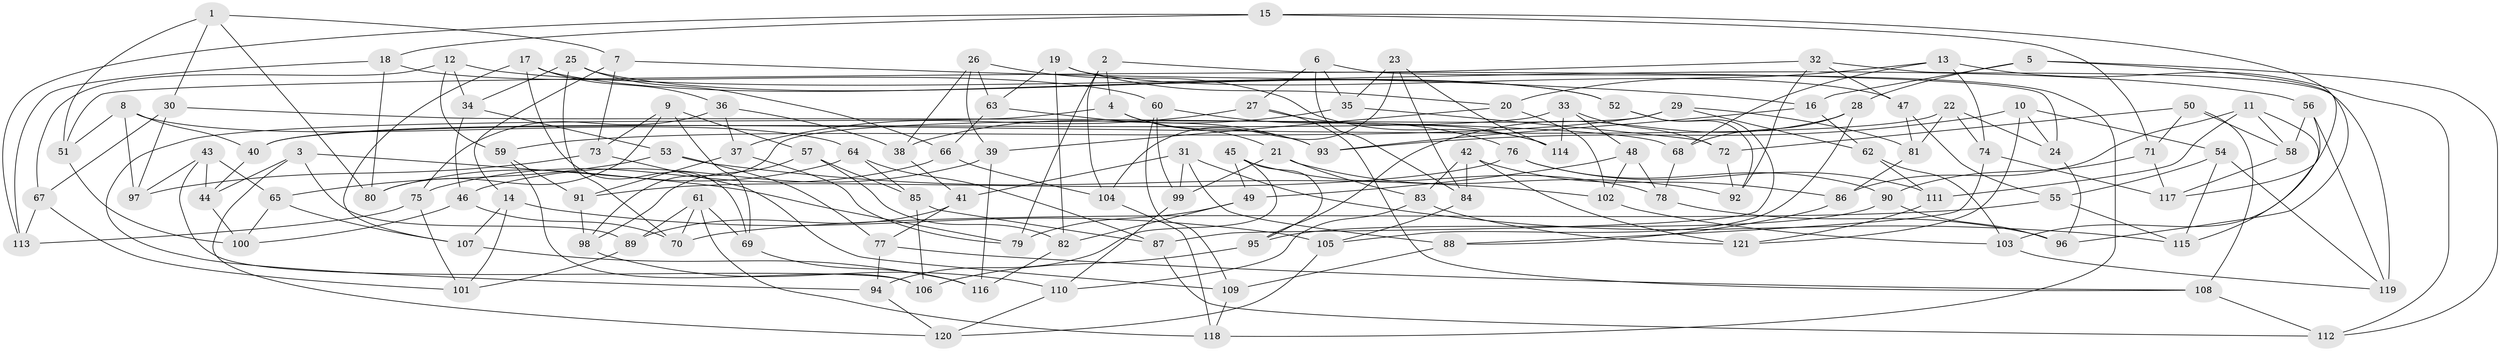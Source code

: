 // coarse degree distribution, {4: 0.5411764705882353, 3: 0.047058823529411764, 6: 0.24705882352941178, 5: 0.16470588235294117}
// Generated by graph-tools (version 1.1) at 2025/38/03/04/25 23:38:15]
// undirected, 121 vertices, 242 edges
graph export_dot {
  node [color=gray90,style=filled];
  1;
  2;
  3;
  4;
  5;
  6;
  7;
  8;
  9;
  10;
  11;
  12;
  13;
  14;
  15;
  16;
  17;
  18;
  19;
  20;
  21;
  22;
  23;
  24;
  25;
  26;
  27;
  28;
  29;
  30;
  31;
  32;
  33;
  34;
  35;
  36;
  37;
  38;
  39;
  40;
  41;
  42;
  43;
  44;
  45;
  46;
  47;
  48;
  49;
  50;
  51;
  52;
  53;
  54;
  55;
  56;
  57;
  58;
  59;
  60;
  61;
  62;
  63;
  64;
  65;
  66;
  67;
  68;
  69;
  70;
  71;
  72;
  73;
  74;
  75;
  76;
  77;
  78;
  79;
  80;
  81;
  82;
  83;
  84;
  85;
  86;
  87;
  88;
  89;
  90;
  91;
  92;
  93;
  94;
  95;
  96;
  97;
  98;
  99;
  100;
  101;
  102;
  103;
  104;
  105;
  106;
  107;
  108;
  109;
  110;
  111;
  112;
  113;
  114;
  115;
  116;
  117;
  118;
  119;
  120;
  121;
  1 -- 30;
  1 -- 7;
  1 -- 51;
  1 -- 80;
  2 -- 4;
  2 -- 104;
  2 -- 24;
  2 -- 79;
  3 -- 79;
  3 -- 44;
  3 -- 89;
  3 -- 120;
  4 -- 21;
  4 -- 94;
  4 -- 93;
  5 -- 112;
  5 -- 16;
  5 -- 96;
  5 -- 28;
  6 -- 27;
  6 -- 84;
  6 -- 35;
  6 -- 118;
  7 -- 73;
  7 -- 14;
  7 -- 16;
  8 -- 64;
  8 -- 97;
  8 -- 40;
  8 -- 51;
  9 -- 73;
  9 -- 69;
  9 -- 57;
  9 -- 80;
  10 -- 93;
  10 -- 121;
  10 -- 54;
  10 -- 24;
  11 -- 111;
  11 -- 58;
  11 -- 86;
  11 -- 115;
  12 -- 59;
  12 -- 67;
  12 -- 34;
  12 -- 56;
  13 -- 112;
  13 -- 68;
  13 -- 20;
  13 -- 74;
  14 -- 101;
  14 -- 107;
  14 -- 105;
  15 -- 113;
  15 -- 18;
  15 -- 71;
  15 -- 117;
  16 -- 93;
  16 -- 62;
  17 -- 36;
  17 -- 107;
  17 -- 52;
  17 -- 69;
  18 -- 60;
  18 -- 113;
  18 -- 80;
  19 -- 63;
  19 -- 20;
  19 -- 47;
  19 -- 82;
  20 -- 39;
  20 -- 102;
  21 -- 83;
  21 -- 92;
  21 -- 99;
  22 -- 81;
  22 -- 40;
  22 -- 24;
  22 -- 74;
  23 -- 114;
  23 -- 84;
  23 -- 104;
  23 -- 35;
  24 -- 96;
  25 -- 70;
  25 -- 52;
  25 -- 66;
  25 -- 34;
  26 -- 114;
  26 -- 63;
  26 -- 39;
  26 -- 38;
  27 -- 108;
  27 -- 114;
  27 -- 37;
  28 -- 105;
  28 -- 68;
  28 -- 95;
  29 -- 59;
  29 -- 81;
  29 -- 98;
  29 -- 62;
  30 -- 97;
  30 -- 67;
  30 -- 68;
  31 -- 41;
  31 -- 99;
  31 -- 115;
  31 -- 88;
  32 -- 51;
  32 -- 47;
  32 -- 92;
  32 -- 119;
  33 -- 72;
  33 -- 40;
  33 -- 114;
  33 -- 48;
  34 -- 53;
  34 -- 46;
  35 -- 38;
  35 -- 72;
  36 -- 38;
  36 -- 75;
  36 -- 37;
  37 -- 91;
  37 -- 79;
  38 -- 41;
  39 -- 116;
  39 -- 46;
  40 -- 44;
  41 -- 89;
  41 -- 77;
  42 -- 121;
  42 -- 84;
  42 -- 86;
  42 -- 83;
  43 -- 106;
  43 -- 44;
  43 -- 97;
  43 -- 65;
  44 -- 100;
  45 -- 94;
  45 -- 78;
  45 -- 49;
  45 -- 95;
  46 -- 100;
  46 -- 70;
  47 -- 81;
  47 -- 55;
  48 -- 49;
  48 -- 78;
  48 -- 102;
  49 -- 82;
  49 -- 79;
  50 -- 58;
  50 -- 108;
  50 -- 72;
  50 -- 71;
  51 -- 100;
  52 -- 87;
  52 -- 92;
  53 -- 65;
  53 -- 77;
  53 -- 102;
  54 -- 115;
  54 -- 55;
  54 -- 119;
  55 -- 70;
  55 -- 115;
  56 -- 103;
  56 -- 58;
  56 -- 119;
  57 -- 98;
  57 -- 85;
  57 -- 82;
  58 -- 117;
  59 -- 106;
  59 -- 91;
  60 -- 99;
  60 -- 109;
  60 -- 76;
  61 -- 69;
  61 -- 118;
  61 -- 70;
  61 -- 89;
  62 -- 111;
  62 -- 103;
  63 -- 93;
  63 -- 66;
  64 -- 85;
  64 -- 87;
  64 -- 80;
  65 -- 107;
  65 -- 100;
  66 -- 75;
  66 -- 104;
  67 -- 101;
  67 -- 113;
  68 -- 78;
  69 -- 116;
  71 -- 90;
  71 -- 117;
  72 -- 92;
  73 -- 109;
  73 -- 97;
  74 -- 117;
  74 -- 88;
  75 -- 101;
  75 -- 113;
  76 -- 111;
  76 -- 90;
  76 -- 91;
  77 -- 108;
  77 -- 94;
  78 -- 96;
  81 -- 86;
  82 -- 116;
  83 -- 121;
  83 -- 110;
  84 -- 105;
  85 -- 87;
  85 -- 106;
  86 -- 88;
  87 -- 112;
  88 -- 109;
  89 -- 101;
  90 -- 96;
  90 -- 95;
  91 -- 98;
  94 -- 120;
  95 -- 106;
  98 -- 110;
  99 -- 110;
  102 -- 103;
  103 -- 119;
  104 -- 118;
  105 -- 120;
  107 -- 116;
  108 -- 112;
  109 -- 118;
  110 -- 120;
  111 -- 121;
}
